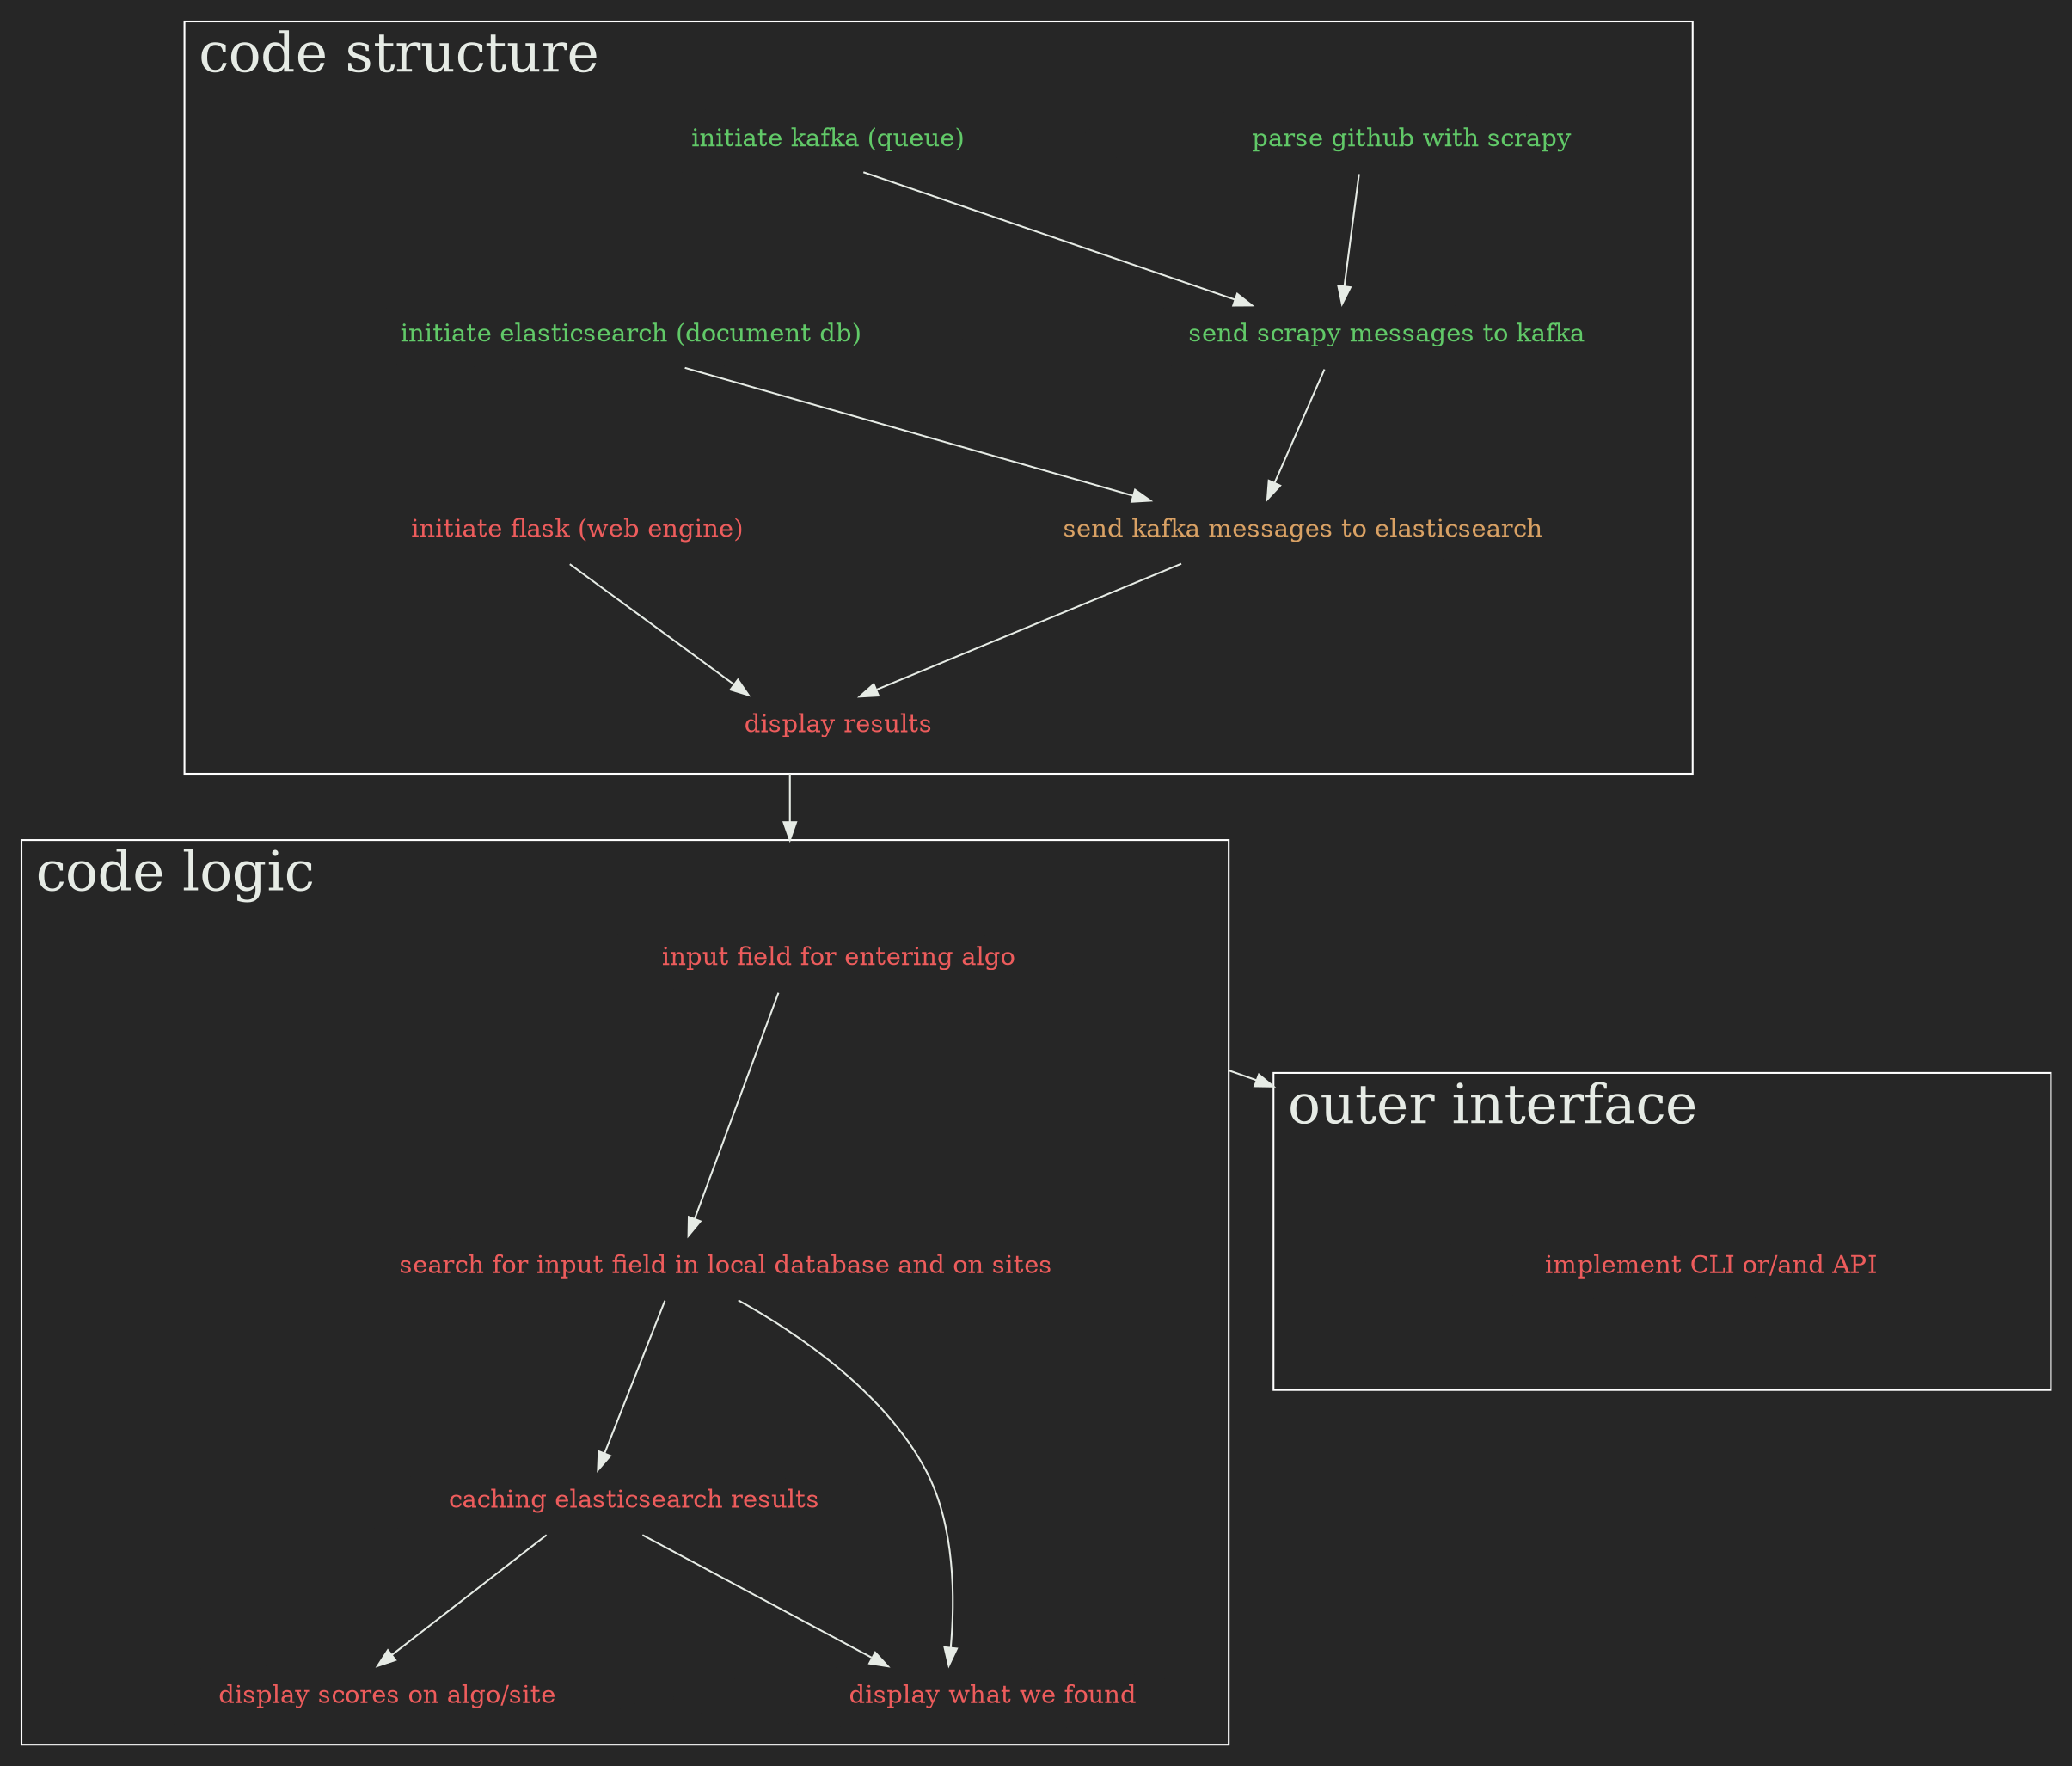 // graphviz

// green:  #4d9452
// orange: #94724d
// red:    #944d4d

digraph tasks {
    // configure graph
    graph [
        compound = true
        bgcolor = "#262626"
        size = "1920,1080"
    ]
    // configure nodes
    node [
        style=filled
        fillcolor="#262626"
        color="#262626"
        fontcolor="#e6ebe5"
    ]
    // configure arrows
    edge [
        color = "#e6ebe5"
        minlen = 2
    ]
    fontsize="30"

    // node definitions
    subgraph cluster_code_structure {
        // red: #ed5c5c
        // green: #61c968
        // orange: #d9a164
        fontcolor = "#e6ebe5"
        color = "#ffffff"
        label = "code structure"
        labeljust = l
        scrapy [ label =<
            <font color="#61c968">parse github with scrapy</font>>];
        kafka [ label =<
            <font color="#61c968">initiate kafka (queue)</font>>];
        elasticsearch [ label =<
            <font color="#61c968">initiate elasticsearch (document db)</font>>];
        flask [ label =<
            <font color="#ed5c5c">initiate flask (web engine)</font>>];
        merge_kafka [ label =<
            <font color="#61c968">send scrapy messages to kafka</font>>];
        merge_elastic [ label =<
            <font color="#d9a164">send kafka messages to elasticsearch</font>>];
        merge_flask [ label =<
            <font color="#ed5c5c">display results</font>>];
    }
    subgraph cluster_code_logic {
        // red: #ed5c5c
        // green: #61c968
        // orange: #d9a164
        fontcolor = "#e6ebe5"
        color = "#ffffff"
        label = "code logic"
        labeljust = l
        inputfield [ label =<
            <font color="#ed5c5c">input field for entering algo</font>>];
        searching [ label =<
            <font color="#ed5c5c">search for input field in local database and on sites</font>>];
        cachingresults [ label =<
            <font color="#ed5c5c">caching elasticsearch results</font>>];
        displaying [ label =<
            <font color="#ed5c5c">display what we found</font>>];
        resultsscore [ label =<
            <font color="#ed5c5c">display scores on algo/site</font>>];
    }

    subgraph cluster_interface {
        // red: #ed5c5c
        // green: #61c968
        // orange: #d9a164
        fontcolor = "#e6ebe5"
        color = "#ffffff"
        label = "outer interface"
        labeljust = l
        margin=50
        cli_api [ label =<
            <font color="#ed5c5c">implement CLI or/and API</font>>];
    }


    // edge definition
    scrapy -> merge_kafka
    kafka -> merge_kafka
    merge_kafka -> merge_elastic
    elasticsearch -> merge_elastic
    merge_elastic -> merge_flask
    flask -> merge_flask

    merge_flask -> inputfield [ ltail = cluster_code_structure, lhead = cluster_code_logic ]
    inputfield -> searching
    searching -> cachingresults
    searching -> displaying
    cachingresults -> displaying
    cachingresults -> resultsscore

    inputfield -> cli_api [ ltail = cluster_code_logic, lhead = cluster_interface ]
}
